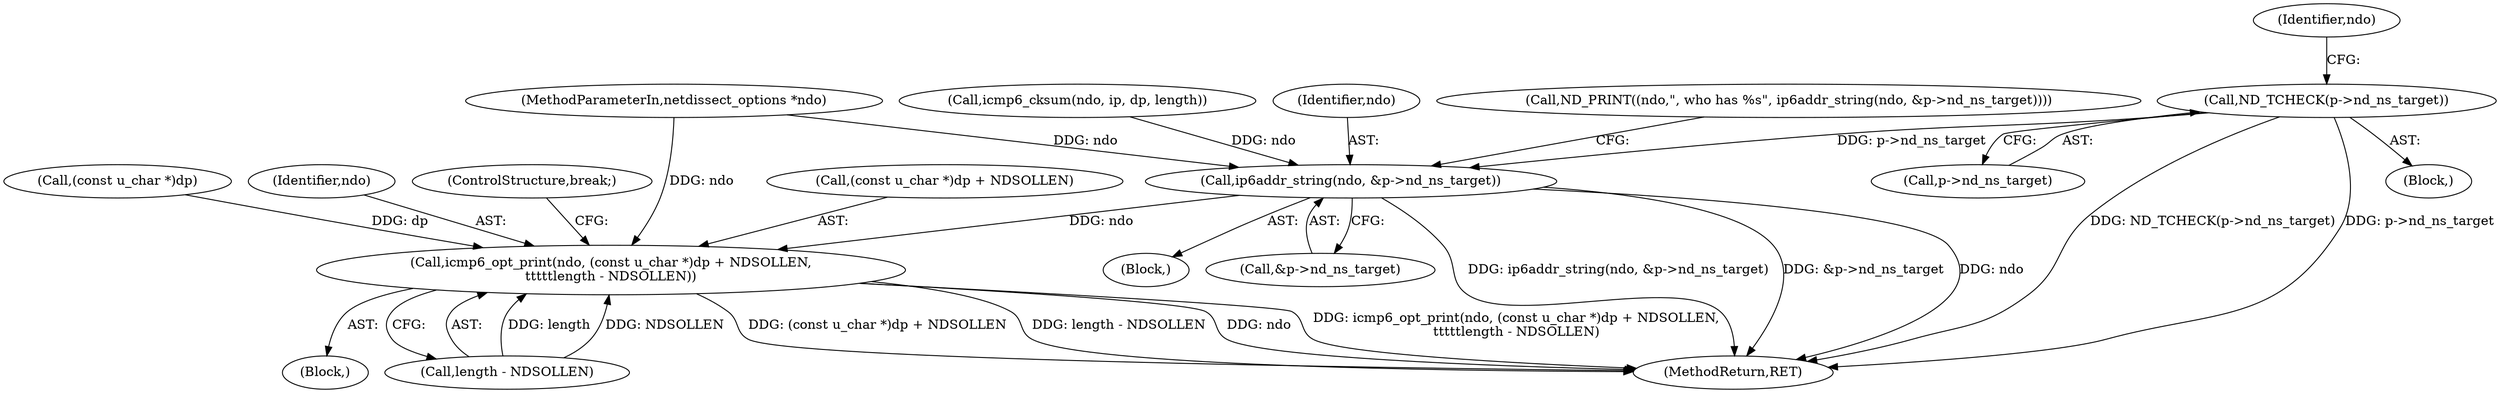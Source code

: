 digraph "0_tcpdump_d7505276842e85bfd067fa21cdb32b8a2dc3c5e4_1@pointer" {
"1000645" [label="(Call,ND_TCHECK(p->nd_ns_target))"];
"1000654" [label="(Call,ip6addr_string(ndo, &p->nd_ns_target))"];
"1000665" [label="(Call,icmp6_opt_print(ndo, (const u_char *)dp + NDSOLLEN,\n\t\t\t\t\tlength - NDSOLLEN))"];
"1000664" [label="(Block,)"];
"1000646" [label="(Call,p->nd_ns_target)"];
"1000649" [label="(Call,ND_PRINT((ndo,\", who has %s\", ip6addr_string(ndo, &p->nd_ns_target))))"];
"1000667" [label="(Call,(const u_char *)dp + NDSOLLEN)"];
"1000651" [label="(Identifier,ndo)"];
"1000106" [label="(MethodParameterIn,netdissect_options *ndo)"];
"1000645" [label="(Call,ND_TCHECK(p->nd_ns_target))"];
"1000652" [label="(Block,)"];
"1000171" [label="(Call,icmp6_cksum(ndo, ip, dp, length))"];
"1000668" [label="(Call,(const u_char *)dp)"];
"1000666" [label="(Identifier,ndo)"];
"1000638" [label="(Block,)"];
"1000656" [label="(Call,&p->nd_ns_target)"];
"1000672" [label="(Call,length - NDSOLLEN)"];
"1000675" [label="(ControlStructure,break;)"];
"1000665" [label="(Call,icmp6_opt_print(ndo, (const u_char *)dp + NDSOLLEN,\n\t\t\t\t\tlength - NDSOLLEN))"];
"1001018" [label="(MethodReturn,RET)"];
"1000655" [label="(Identifier,ndo)"];
"1000654" [label="(Call,ip6addr_string(ndo, &p->nd_ns_target))"];
"1000645" -> "1000638"  [label="AST: "];
"1000645" -> "1000646"  [label="CFG: "];
"1000646" -> "1000645"  [label="AST: "];
"1000651" -> "1000645"  [label="CFG: "];
"1000645" -> "1001018"  [label="DDG: p->nd_ns_target"];
"1000645" -> "1001018"  [label="DDG: ND_TCHECK(p->nd_ns_target)"];
"1000645" -> "1000654"  [label="DDG: p->nd_ns_target"];
"1000654" -> "1000652"  [label="AST: "];
"1000654" -> "1000656"  [label="CFG: "];
"1000655" -> "1000654"  [label="AST: "];
"1000656" -> "1000654"  [label="AST: "];
"1000649" -> "1000654"  [label="CFG: "];
"1000654" -> "1001018"  [label="DDG: &p->nd_ns_target"];
"1000654" -> "1001018"  [label="DDG: ndo"];
"1000654" -> "1001018"  [label="DDG: ip6addr_string(ndo, &p->nd_ns_target)"];
"1000171" -> "1000654"  [label="DDG: ndo"];
"1000106" -> "1000654"  [label="DDG: ndo"];
"1000654" -> "1000665"  [label="DDG: ndo"];
"1000665" -> "1000664"  [label="AST: "];
"1000665" -> "1000672"  [label="CFG: "];
"1000666" -> "1000665"  [label="AST: "];
"1000667" -> "1000665"  [label="AST: "];
"1000672" -> "1000665"  [label="AST: "];
"1000675" -> "1000665"  [label="CFG: "];
"1000665" -> "1001018"  [label="DDG: length - NDSOLLEN"];
"1000665" -> "1001018"  [label="DDG: ndo"];
"1000665" -> "1001018"  [label="DDG: icmp6_opt_print(ndo, (const u_char *)dp + NDSOLLEN,\n\t\t\t\t\tlength - NDSOLLEN)"];
"1000665" -> "1001018"  [label="DDG: (const u_char *)dp + NDSOLLEN"];
"1000106" -> "1000665"  [label="DDG: ndo"];
"1000668" -> "1000665"  [label="DDG: dp"];
"1000672" -> "1000665"  [label="DDG: length"];
"1000672" -> "1000665"  [label="DDG: NDSOLLEN"];
}
